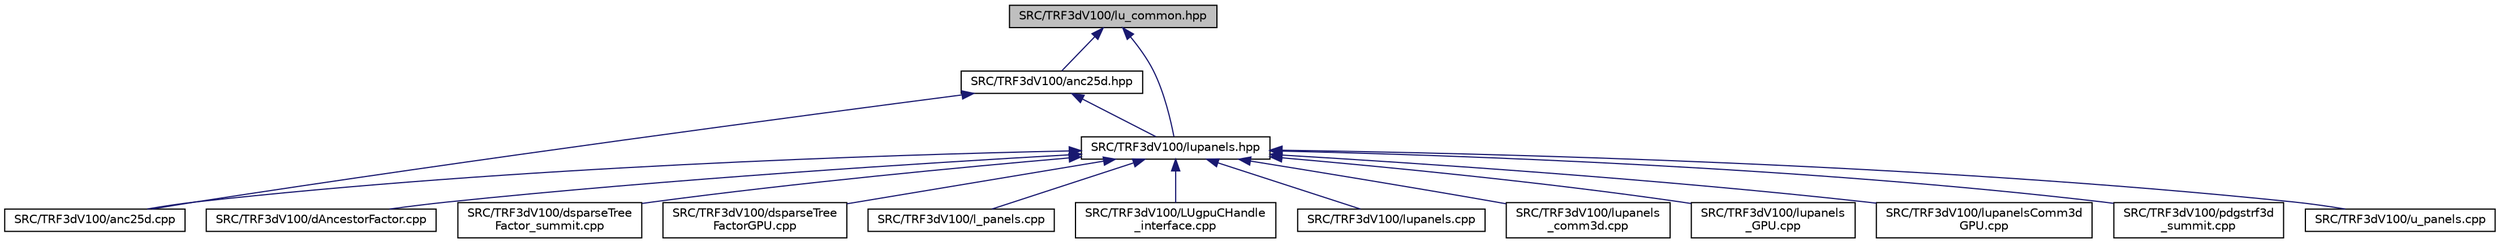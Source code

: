 digraph "SRC/TRF3dV100/lu_common.hpp"
{
 // LATEX_PDF_SIZE
  edge [fontname="Helvetica",fontsize="10",labelfontname="Helvetica",labelfontsize="10"];
  node [fontname="Helvetica",fontsize="10",shape=record];
  Node1 [label="SRC/TRF3dV100/lu_common.hpp",height=0.2,width=0.4,color="black", fillcolor="grey75", style="filled", fontcolor="black",tooltip=" "];
  Node1 -> Node2 [dir="back",color="midnightblue",fontsize="10",style="solid",fontname="Helvetica"];
  Node2 [label="SRC/TRF3dV100/anc25d.hpp",height=0.2,width=0.4,color="black", fillcolor="white", style="filled",URL="$anc25d_8hpp.html",tooltip=" "];
  Node2 -> Node3 [dir="back",color="midnightblue",fontsize="10",style="solid",fontname="Helvetica"];
  Node3 [label="SRC/TRF3dV100/anc25d.cpp",height=0.2,width=0.4,color="black", fillcolor="white", style="filled",URL="$anc25d_8cpp.html",tooltip=" "];
  Node2 -> Node4 [dir="back",color="midnightblue",fontsize="10",style="solid",fontname="Helvetica"];
  Node4 [label="SRC/TRF3dV100/lupanels.hpp",height=0.2,width=0.4,color="black", fillcolor="white", style="filled",URL="$lupanels_8hpp.html",tooltip=" "];
  Node4 -> Node3 [dir="back",color="midnightblue",fontsize="10",style="solid",fontname="Helvetica"];
  Node4 -> Node5 [dir="back",color="midnightblue",fontsize="10",style="solid",fontname="Helvetica"];
  Node5 [label="SRC/TRF3dV100/dAncestorFactor.cpp",height=0.2,width=0.4,color="black", fillcolor="white", style="filled",URL="$dAncestorFactor_8cpp.html",tooltip=" "];
  Node4 -> Node6 [dir="back",color="midnightblue",fontsize="10",style="solid",fontname="Helvetica"];
  Node6 [label="SRC/TRF3dV100/dsparseTree\lFactor_summit.cpp",height=0.2,width=0.4,color="black", fillcolor="white", style="filled",URL="$dsparseTreeFactor__summit_8cpp.html",tooltip=" "];
  Node4 -> Node7 [dir="back",color="midnightblue",fontsize="10",style="solid",fontname="Helvetica"];
  Node7 [label="SRC/TRF3dV100/dsparseTree\lFactorGPU.cpp",height=0.2,width=0.4,color="black", fillcolor="white", style="filled",URL="$dsparseTreeFactorGPU_8cpp.html",tooltip=" "];
  Node4 -> Node8 [dir="back",color="midnightblue",fontsize="10",style="solid",fontname="Helvetica"];
  Node8 [label="SRC/TRF3dV100/l_panels.cpp",height=0.2,width=0.4,color="black", fillcolor="white", style="filled",URL="$l__panels_8cpp.html",tooltip=" "];
  Node4 -> Node9 [dir="back",color="midnightblue",fontsize="10",style="solid",fontname="Helvetica"];
  Node9 [label="SRC/TRF3dV100/LUgpuCHandle\l_interface.cpp",height=0.2,width=0.4,color="black", fillcolor="white", style="filled",URL="$LUgpuCHandle__interface_8cpp.html",tooltip=" "];
  Node4 -> Node10 [dir="back",color="midnightblue",fontsize="10",style="solid",fontname="Helvetica"];
  Node10 [label="SRC/TRF3dV100/lupanels.cpp",height=0.2,width=0.4,color="black", fillcolor="white", style="filled",URL="$lupanels_8cpp.html",tooltip=" "];
  Node4 -> Node11 [dir="back",color="midnightblue",fontsize="10",style="solid",fontname="Helvetica"];
  Node11 [label="SRC/TRF3dV100/lupanels\l_comm3d.cpp",height=0.2,width=0.4,color="black", fillcolor="white", style="filled",URL="$lupanels__comm3d_8cpp.html",tooltip=" "];
  Node4 -> Node12 [dir="back",color="midnightblue",fontsize="10",style="solid",fontname="Helvetica"];
  Node12 [label="SRC/TRF3dV100/lupanels\l_GPU.cpp",height=0.2,width=0.4,color="black", fillcolor="white", style="filled",URL="$lupanels__GPU_8cpp.html",tooltip=" "];
  Node4 -> Node13 [dir="back",color="midnightblue",fontsize="10",style="solid",fontname="Helvetica"];
  Node13 [label="SRC/TRF3dV100/lupanelsComm3d\lGPU.cpp",height=0.2,width=0.4,color="black", fillcolor="white", style="filled",URL="$lupanelsComm3dGPU_8cpp.html",tooltip=" "];
  Node4 -> Node14 [dir="back",color="midnightblue",fontsize="10",style="solid",fontname="Helvetica"];
  Node14 [label="SRC/TRF3dV100/pdgstrf3d\l_summit.cpp",height=0.2,width=0.4,color="black", fillcolor="white", style="filled",URL="$pdgstrf3d__summit_8cpp.html",tooltip=" "];
  Node4 -> Node15 [dir="back",color="midnightblue",fontsize="10",style="solid",fontname="Helvetica"];
  Node15 [label="SRC/TRF3dV100/u_panels.cpp",height=0.2,width=0.4,color="black", fillcolor="white", style="filled",URL="$u__panels_8cpp.html",tooltip=" "];
  Node1 -> Node4 [dir="back",color="midnightblue",fontsize="10",style="solid",fontname="Helvetica"];
}
